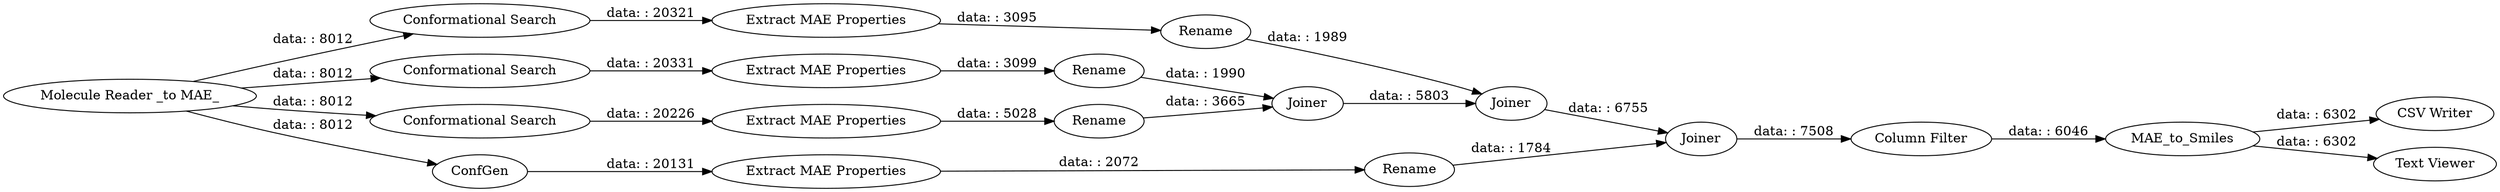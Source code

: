 digraph {
	"-1915127694805745812_113" [label="CSV Writer"]
	"-1915127694805745812_14" [label=Rename]
	"-1915127694805745812_9" [label="Extract MAE Properties"]
	"-1915127694805745812_46" [label=Joiner]
	"-1915127694805745812_48" [label="Text Viewer"]
	"-1915127694805745812_2" [label="Conformational Search"]
	"-1915127694805745812_3" [label="Conformational Search"]
	"-1915127694805745812_50" [label=MAE_to_Smiles]
	"-1915127694805745812_15" [label=Rename]
	"-1915127694805745812_13" [label=Rename]
	"-1915127694805745812_32" [label="Extract MAE Properties"]
	"-1915127694805745812_33" [label=Rename]
	"-1915127694805745812_8249" [label=ConfGen]
	"-1915127694805745812_4" [label="Conformational Search"]
	"-1915127694805745812_10" [label="Extract MAE Properties"]
	"-1915127694805745812_8248" [label="Molecule Reader _to MAE_"]
	"-1915127694805745812_47" [label=Joiner]
	"-1915127694805745812_11" [label="Extract MAE Properties"]
	"-1915127694805745812_49" [label="Column Filter"]
	"-1915127694805745812_45" [label=Joiner]
	"-1915127694805745812_8248" -> "-1915127694805745812_4" [label="data: : 8012"]
	"-1915127694805745812_11" -> "-1915127694805745812_15" [label="data: : 3095"]
	"-1915127694805745812_8248" -> "-1915127694805745812_2" [label="data: : 8012"]
	"-1915127694805745812_45" -> "-1915127694805745812_46" [label="data: : 5803"]
	"-1915127694805745812_50" -> "-1915127694805745812_113" [label="data: : 6302"]
	"-1915127694805745812_8248" -> "-1915127694805745812_8249" [label="data: : 8012"]
	"-1915127694805745812_49" -> "-1915127694805745812_50" [label="data: : 6046"]
	"-1915127694805745812_46" -> "-1915127694805745812_47" [label="data: : 6755"]
	"-1915127694805745812_14" -> "-1915127694805745812_45" [label="data: : 1990"]
	"-1915127694805745812_50" -> "-1915127694805745812_48" [label="data: : 6302"]
	"-1915127694805745812_2" -> "-1915127694805745812_9" [label="data: : 20226"]
	"-1915127694805745812_9" -> "-1915127694805745812_13" [label="data: : 5028"]
	"-1915127694805745812_13" -> "-1915127694805745812_45" [label="data: : 3665"]
	"-1915127694805745812_8248" -> "-1915127694805745812_3" [label="data: : 8012"]
	"-1915127694805745812_8249" -> "-1915127694805745812_32" [label="data: : 20131"]
	"-1915127694805745812_3" -> "-1915127694805745812_10" [label="data: : 20331"]
	"-1915127694805745812_33" -> "-1915127694805745812_47" [label="data: : 1784"]
	"-1915127694805745812_47" -> "-1915127694805745812_49" [label="data: : 7508"]
	"-1915127694805745812_4" -> "-1915127694805745812_11" [label="data: : 20321"]
	"-1915127694805745812_10" -> "-1915127694805745812_14" [label="data: : 3099"]
	"-1915127694805745812_32" -> "-1915127694805745812_33" [label="data: : 2072"]
	"-1915127694805745812_15" -> "-1915127694805745812_46" [label="data: : 1989"]
	rankdir=LR
}

